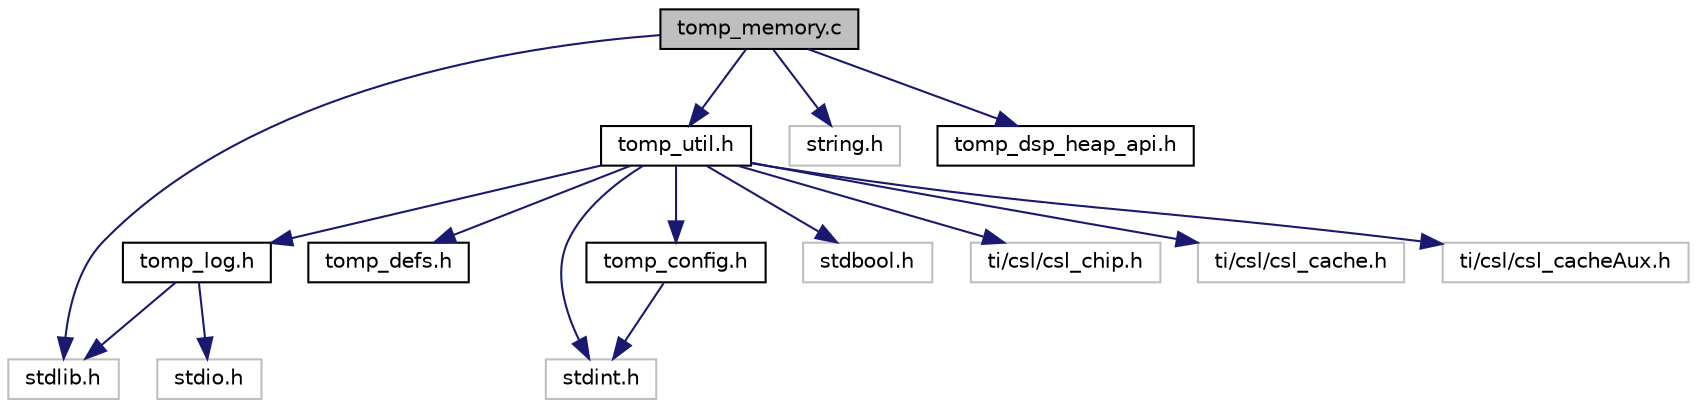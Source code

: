 digraph "tomp_memory.c"
{
  edge [fontname="Helvetica",fontsize="10",labelfontname="Helvetica",labelfontsize="10"];
  node [fontname="Helvetica",fontsize="10",shape=record];
  Node1 [label="tomp_memory.c",height=0.2,width=0.4,color="black", fillcolor="grey75", style="filled", fontcolor="black"];
  Node1 -> Node2 [color="midnightblue",fontsize="10",style="solid",fontname="Helvetica"];
  Node2 [label="stdlib.h",height=0.2,width=0.4,color="grey75", fillcolor="white", style="filled"];
  Node1 -> Node3 [color="midnightblue",fontsize="10",style="solid",fontname="Helvetica"];
  Node3 [label="string.h",height=0.2,width=0.4,color="grey75", fillcolor="white", style="filled"];
  Node1 -> Node4 [color="midnightblue",fontsize="10",style="solid",fontname="Helvetica"];
  Node4 [label="tomp_dsp_heap_api.h",height=0.2,width=0.4,color="black", fillcolor="white", style="filled",URL="$tomp__dsp__heap__api_8h.html"];
  Node1 -> Node5 [color="midnightblue",fontsize="10",style="solid",fontname="Helvetica"];
  Node5 [label="tomp_util.h",height=0.2,width=0.4,color="black", fillcolor="white", style="filled",URL="$tomp__util_8h.html",tooltip="This file defines utility functions, types, variables and constants. "];
  Node5 -> Node6 [color="midnightblue",fontsize="10",style="solid",fontname="Helvetica"];
  Node6 [label="tomp_defs.h",height=0.2,width=0.4,color="black", fillcolor="white", style="filled",URL="$tomp__defs_8h.html",tooltip="Defines various constants used by the TOMP runtime. "];
  Node5 -> Node7 [color="midnightblue",fontsize="10",style="solid",fontname="Helvetica"];
  Node7 [label="tomp_config.h",height=0.2,width=0.4,color="black", fillcolor="white", style="filled",URL="$tomp__config_8h.html",tooltip="Defines the configuration structure used by the OpenMP runtime. "];
  Node7 -> Node8 [color="midnightblue",fontsize="10",style="solid",fontname="Helvetica"];
  Node8 [label="stdint.h",height=0.2,width=0.4,color="grey75", fillcolor="white", style="filled"];
  Node5 -> Node9 [color="midnightblue",fontsize="10",style="solid",fontname="Helvetica"];
  Node9 [label="tomp_log.h",height=0.2,width=0.4,color="black", fillcolor="white", style="filled",URL="$tomp__log_8h.html",tooltip="Supports various mechanisms for logging errors & tracing. "];
  Node9 -> Node10 [color="midnightblue",fontsize="10",style="solid",fontname="Helvetica"];
  Node10 [label="stdio.h",height=0.2,width=0.4,color="grey75", fillcolor="white", style="filled"];
  Node9 -> Node2 [color="midnightblue",fontsize="10",style="solid",fontname="Helvetica"];
  Node5 -> Node8 [color="midnightblue",fontsize="10",style="solid",fontname="Helvetica"];
  Node5 -> Node11 [color="midnightblue",fontsize="10",style="solid",fontname="Helvetica"];
  Node11 [label="stdbool.h",height=0.2,width=0.4,color="grey75", fillcolor="white", style="filled"];
  Node5 -> Node12 [color="midnightblue",fontsize="10",style="solid",fontname="Helvetica"];
  Node12 [label="ti/csl/csl_chip.h",height=0.2,width=0.4,color="grey75", fillcolor="white", style="filled"];
  Node5 -> Node13 [color="midnightblue",fontsize="10",style="solid",fontname="Helvetica"];
  Node13 [label="ti/csl/csl_cache.h",height=0.2,width=0.4,color="grey75", fillcolor="white", style="filled"];
  Node5 -> Node14 [color="midnightblue",fontsize="10",style="solid",fontname="Helvetica"];
  Node14 [label="ti/csl/csl_cacheAux.h",height=0.2,width=0.4,color="grey75", fillcolor="white", style="filled"];
}

